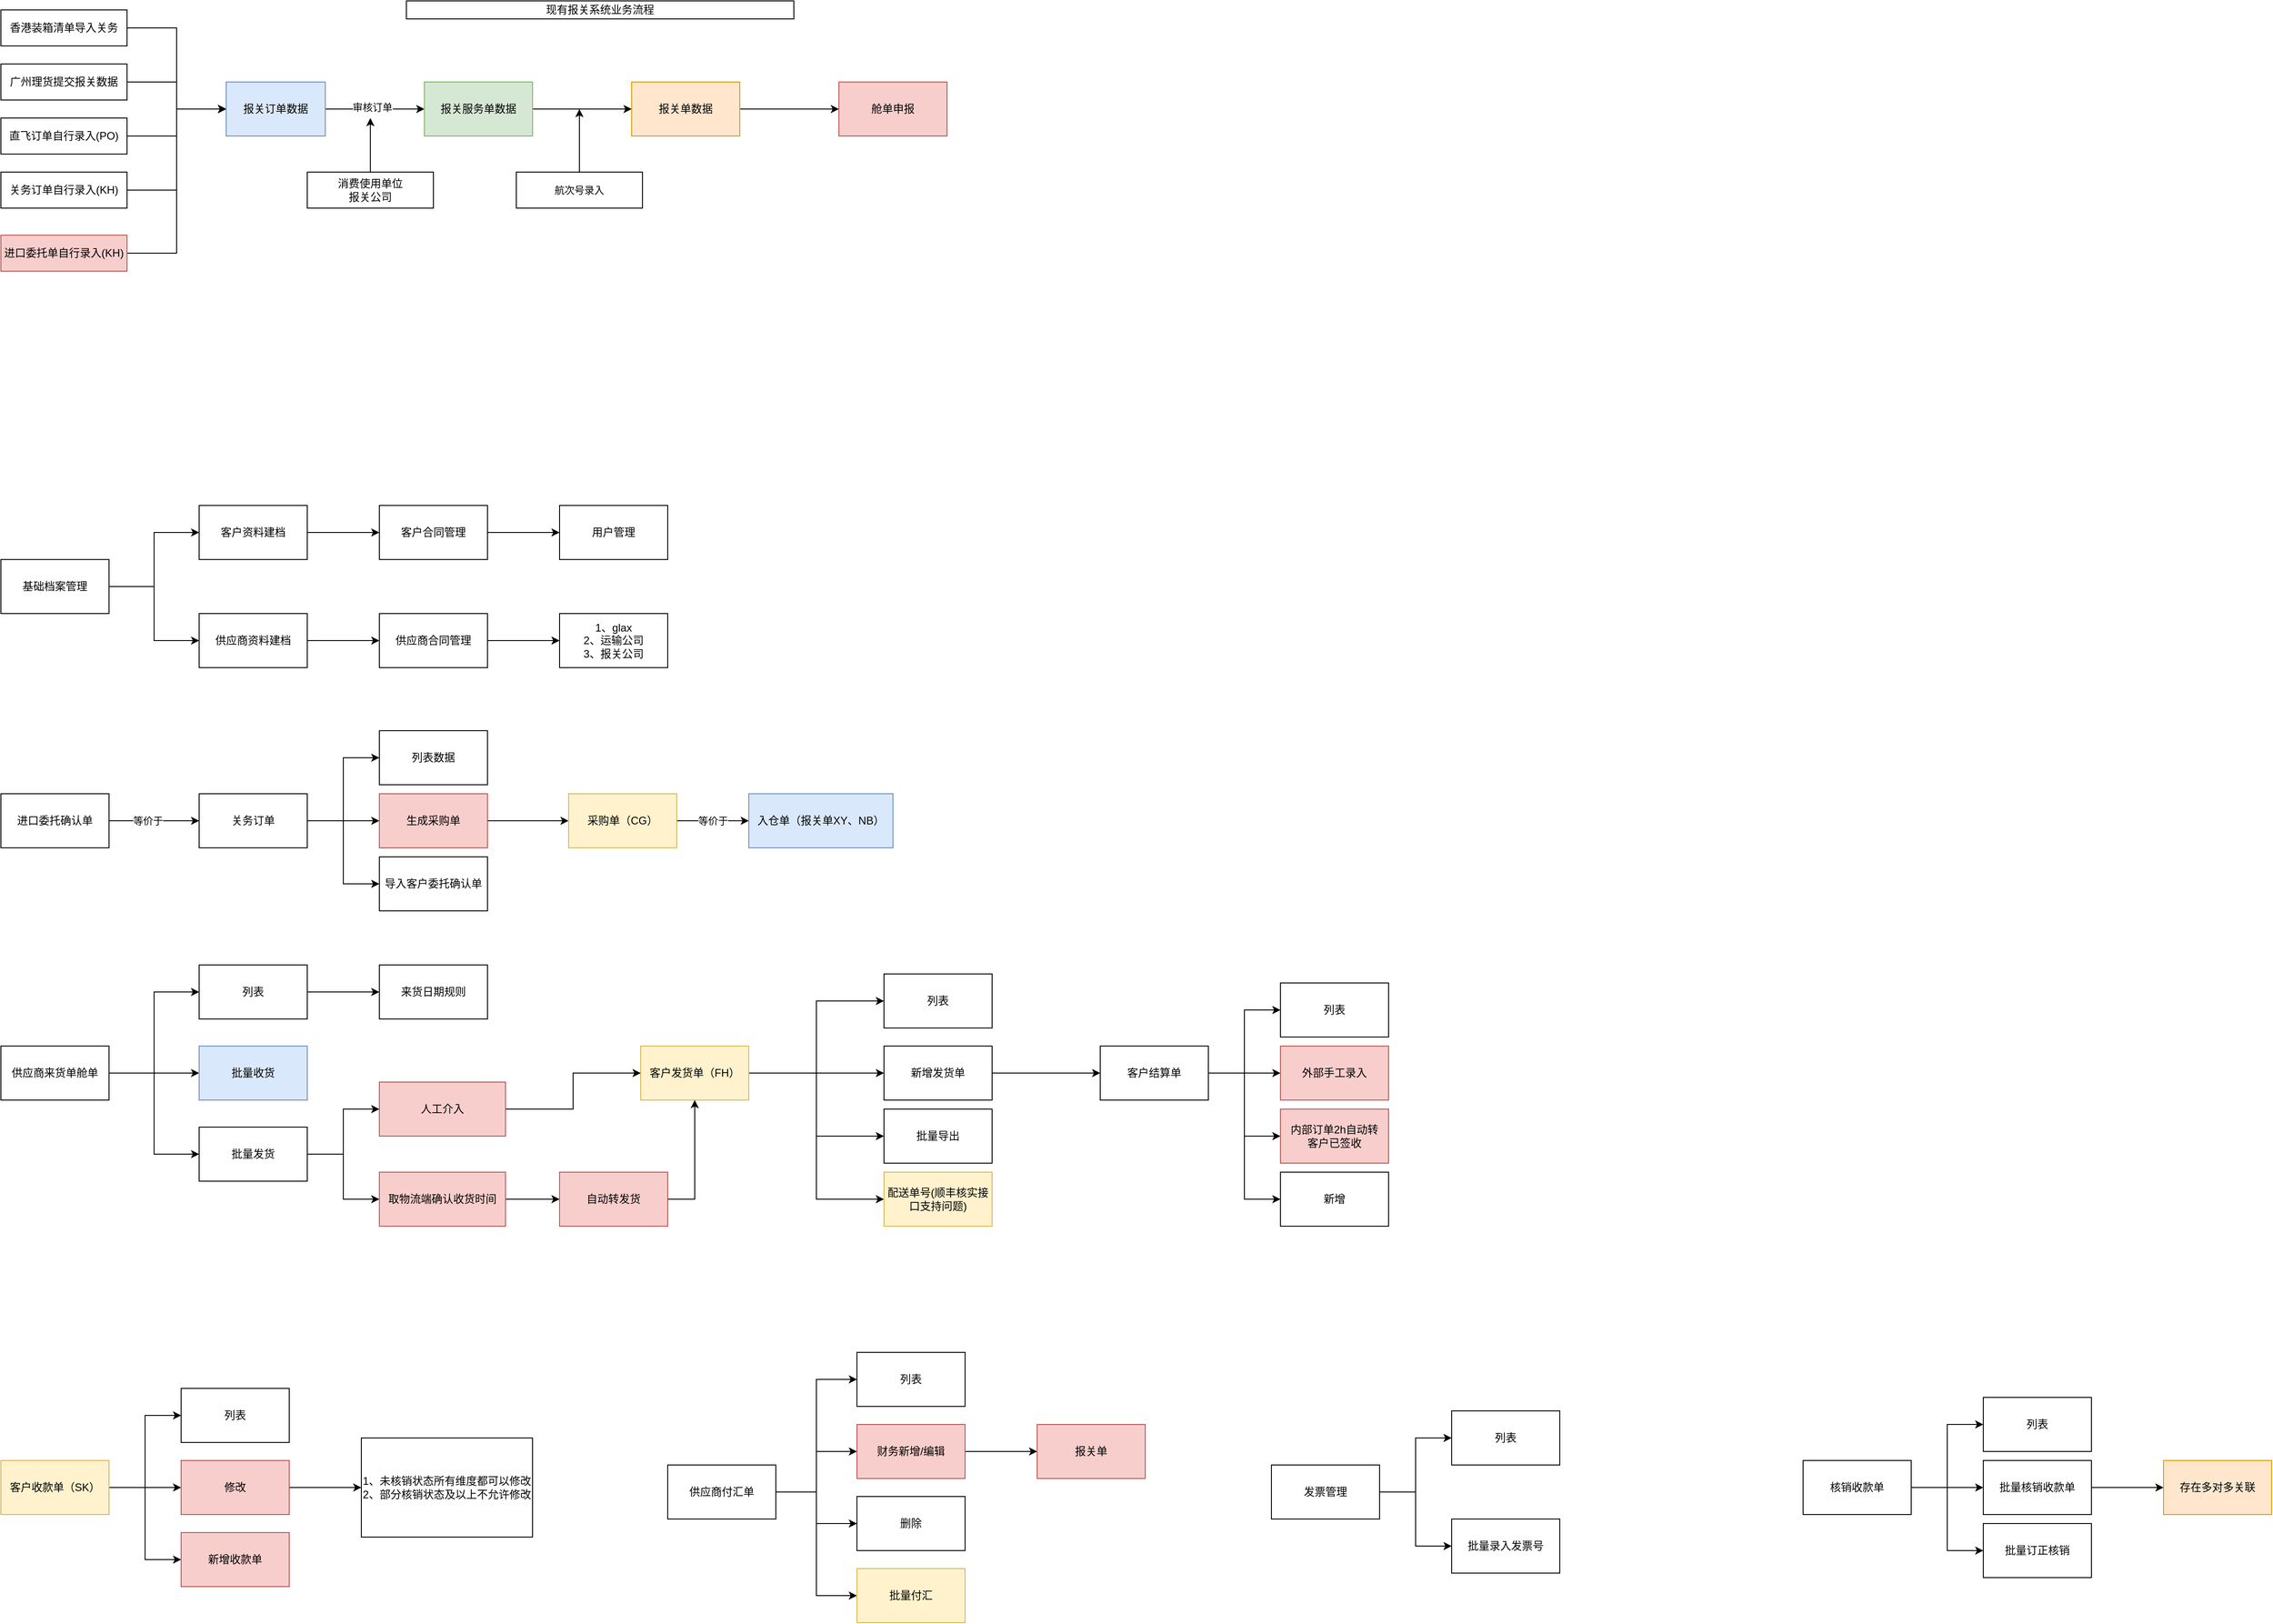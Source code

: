 <mxfile version="14.6.3" type="github">
  <diagram id="dDKk5qJWHUeZJMGwBxzV" name="Page-1">
    <mxGraphModel dx="1395" dy="722" grid="1" gridSize="10" guides="1" tooltips="1" connect="1" arrows="1" fold="1" page="1" pageScale="1" pageWidth="827" pageHeight="1169" math="0" shadow="0">
      <root>
        <mxCell id="0" />
        <mxCell id="1" parent="0" />
        <mxCell id="dxDvWX2JMSOas3GGoX1M-14" style="edgeStyle=orthogonalEdgeStyle;rounded=0;orthogonalLoop=1;jettySize=auto;html=1;exitX=1;exitY=0.5;exitDx=0;exitDy=0;entryX=0;entryY=0.5;entryDx=0;entryDy=0;" parent="1" source="dxDvWX2JMSOas3GGoX1M-2" target="dxDvWX2JMSOas3GGoX1M-7" edge="1">
          <mxGeometry relative="1" as="geometry" />
        </mxCell>
        <mxCell id="dxDvWX2JMSOas3GGoX1M-2" value="广州理货提交报关数据" style="rounded=0;whiteSpace=wrap;html=1;" parent="1" vertex="1">
          <mxGeometry x="40" y="70" width="140" height="40" as="geometry" />
        </mxCell>
        <mxCell id="dxDvWX2JMSOas3GGoX1M-13" style="edgeStyle=orthogonalEdgeStyle;rounded=0;orthogonalLoop=1;jettySize=auto;html=1;exitX=1;exitY=0.5;exitDx=0;exitDy=0;entryX=0;entryY=0.5;entryDx=0;entryDy=0;" parent="1" source="dxDvWX2JMSOas3GGoX1M-4" target="dxDvWX2JMSOas3GGoX1M-7" edge="1">
          <mxGeometry relative="1" as="geometry" />
        </mxCell>
        <mxCell id="dxDvWX2JMSOas3GGoX1M-4" value="香港装箱清单导入关务" style="rounded=0;whiteSpace=wrap;html=1;" parent="1" vertex="1">
          <mxGeometry x="40" y="10" width="140" height="40" as="geometry" />
        </mxCell>
        <mxCell id="dxDvWX2JMSOas3GGoX1M-15" style="edgeStyle=orthogonalEdgeStyle;rounded=0;orthogonalLoop=1;jettySize=auto;html=1;exitX=1;exitY=0.5;exitDx=0;exitDy=0;entryX=0;entryY=0.5;entryDx=0;entryDy=0;" parent="1" source="dxDvWX2JMSOas3GGoX1M-5" target="dxDvWX2JMSOas3GGoX1M-7" edge="1">
          <mxGeometry relative="1" as="geometry" />
        </mxCell>
        <mxCell id="dxDvWX2JMSOas3GGoX1M-5" value="直飞订单自行录入(PO)" style="rounded=0;whiteSpace=wrap;html=1;" parent="1" vertex="1">
          <mxGeometry x="40" y="130" width="140" height="40" as="geometry" />
        </mxCell>
        <mxCell id="dxDvWX2JMSOas3GGoX1M-16" style="edgeStyle=orthogonalEdgeStyle;rounded=0;orthogonalLoop=1;jettySize=auto;html=1;exitX=1;exitY=0.5;exitDx=0;exitDy=0;entryX=0;entryY=0.5;entryDx=0;entryDy=0;" parent="1" source="dxDvWX2JMSOas3GGoX1M-6" target="dxDvWX2JMSOas3GGoX1M-7" edge="1">
          <mxGeometry relative="1" as="geometry" />
        </mxCell>
        <mxCell id="dxDvWX2JMSOas3GGoX1M-6" value="关务订单自行录入(KH)" style="rounded=0;whiteSpace=wrap;html=1;" parent="1" vertex="1">
          <mxGeometry x="40" y="190" width="140" height="40" as="geometry" />
        </mxCell>
        <mxCell id="dxDvWX2JMSOas3GGoX1M-17" style="edgeStyle=orthogonalEdgeStyle;rounded=0;orthogonalLoop=1;jettySize=auto;html=1;exitX=1;exitY=0.5;exitDx=0;exitDy=0;entryX=0;entryY=0.5;entryDx=0;entryDy=0;" parent="1" source="dxDvWX2JMSOas3GGoX1M-7" target="dxDvWX2JMSOas3GGoX1M-8" edge="1">
          <mxGeometry relative="1" as="geometry" />
        </mxCell>
        <mxCell id="dxDvWX2JMSOas3GGoX1M-20" value="审核订单" style="edgeLabel;html=1;align=center;verticalAlign=middle;resizable=0;points=[];" parent="dxDvWX2JMSOas3GGoX1M-17" vertex="1" connectable="0">
          <mxGeometry x="-0.25" y="2" relative="1" as="geometry">
            <mxPoint x="10" as="offset" />
          </mxGeometry>
        </mxCell>
        <mxCell id="dxDvWX2JMSOas3GGoX1M-7" value="报关订单数据" style="rounded=0;whiteSpace=wrap;html=1;fillColor=#dae8fc;strokeColor=#6c8ebf;" parent="1" vertex="1">
          <mxGeometry x="290" y="90" width="110" height="60" as="geometry" />
        </mxCell>
        <mxCell id="dxDvWX2JMSOas3GGoX1M-18" style="edgeStyle=orthogonalEdgeStyle;rounded=0;orthogonalLoop=1;jettySize=auto;html=1;exitX=1;exitY=0.5;exitDx=0;exitDy=0;" parent="1" source="dxDvWX2JMSOas3GGoX1M-8" target="dxDvWX2JMSOas3GGoX1M-11" edge="1">
          <mxGeometry relative="1" as="geometry" />
        </mxCell>
        <mxCell id="dxDvWX2JMSOas3GGoX1M-8" value="报关服务单数据" style="rounded=0;whiteSpace=wrap;html=1;fillColor=#d5e8d4;strokeColor=#82b366;" parent="1" vertex="1">
          <mxGeometry x="510" y="90" width="120" height="60" as="geometry" />
        </mxCell>
        <mxCell id="ek6Z7KHhxHEzL8YJrjh7-17" style="edgeStyle=orthogonalEdgeStyle;rounded=0;orthogonalLoop=1;jettySize=auto;html=1;exitX=1;exitY=0.5;exitDx=0;exitDy=0;" edge="1" parent="1" source="dxDvWX2JMSOas3GGoX1M-11" target="dxDvWX2JMSOas3GGoX1M-12">
          <mxGeometry relative="1" as="geometry" />
        </mxCell>
        <mxCell id="dxDvWX2JMSOas3GGoX1M-11" value="报关单数据" style="rounded=0;whiteSpace=wrap;html=1;fillColor=#ffe6cc;strokeColor=#d79b00;" parent="1" vertex="1">
          <mxGeometry x="740" y="90" width="120" height="60" as="geometry" />
        </mxCell>
        <mxCell id="dxDvWX2JMSOas3GGoX1M-12" value="舱单申报" style="rounded=0;whiteSpace=wrap;html=1;fillColor=#f8cecc;strokeColor=#b85450;" parent="1" vertex="1">
          <mxGeometry x="970" y="90" width="120" height="60" as="geometry" />
        </mxCell>
        <mxCell id="dxDvWX2JMSOas3GGoX1M-24" value="现有报关系统业务流程" style="rounded=0;whiteSpace=wrap;html=1;" parent="1" vertex="1">
          <mxGeometry x="490" width="430" height="20" as="geometry" />
        </mxCell>
        <mxCell id="ek6Z7KHhxHEzL8YJrjh7-9" style="edgeStyle=orthogonalEdgeStyle;rounded=0;orthogonalLoop=1;jettySize=auto;html=1;exitX=0.5;exitY=0;exitDx=0;exitDy=0;" edge="1" parent="1">
          <mxGeometry relative="1" as="geometry">
            <mxPoint x="450" y="130" as="targetPoint" />
            <mxPoint x="450" y="190" as="sourcePoint" />
          </mxGeometry>
        </mxCell>
        <mxCell id="ek6Z7KHhxHEzL8YJrjh7-11" value="消费使用单位&lt;br&gt;报关公司" style="rounded=0;whiteSpace=wrap;html=1;" vertex="1" parent="1">
          <mxGeometry x="380" y="190" width="140" height="40" as="geometry" />
        </mxCell>
        <mxCell id="ek6Z7KHhxHEzL8YJrjh7-15" style="edgeStyle=orthogonalEdgeStyle;rounded=0;orthogonalLoop=1;jettySize=auto;html=1;exitX=0.5;exitY=0;exitDx=0;exitDy=0;" edge="1" parent="1" source="ek6Z7KHhxHEzL8YJrjh7-14">
          <mxGeometry relative="1" as="geometry">
            <mxPoint x="682" y="120" as="targetPoint" />
          </mxGeometry>
        </mxCell>
        <mxCell id="ek6Z7KHhxHEzL8YJrjh7-14" value="&lt;span style=&quot;font-size: 11px ; background-color: rgb(255 , 255 , 255)&quot;&gt;航次号录入&lt;/span&gt;" style="rounded=0;whiteSpace=wrap;html=1;" vertex="1" parent="1">
          <mxGeometry x="612" y="190" width="140" height="40" as="geometry" />
        </mxCell>
        <mxCell id="ek6Z7KHhxHEzL8YJrjh7-27" style="edgeStyle=orthogonalEdgeStyle;rounded=0;orthogonalLoop=1;jettySize=auto;html=1;exitX=1;exitY=0.5;exitDx=0;exitDy=0;entryX=0;entryY=0.5;entryDx=0;entryDy=0;" edge="1" parent="1" source="ek6Z7KHhxHEzL8YJrjh7-18" target="ek6Z7KHhxHEzL8YJrjh7-19">
          <mxGeometry relative="1" as="geometry" />
        </mxCell>
        <mxCell id="ek6Z7KHhxHEzL8YJrjh7-28" style="edgeStyle=orthogonalEdgeStyle;rounded=0;orthogonalLoop=1;jettySize=auto;html=1;exitX=1;exitY=0.5;exitDx=0;exitDy=0;entryX=0;entryY=0.5;entryDx=0;entryDy=0;" edge="1" parent="1" source="ek6Z7KHhxHEzL8YJrjh7-18" target="ek6Z7KHhxHEzL8YJrjh7-20">
          <mxGeometry relative="1" as="geometry" />
        </mxCell>
        <mxCell id="ek6Z7KHhxHEzL8YJrjh7-18" value="基础档案管理" style="rounded=0;whiteSpace=wrap;html=1;" vertex="1" parent="1">
          <mxGeometry x="40" y="620" width="120" height="60" as="geometry" />
        </mxCell>
        <mxCell id="ek6Z7KHhxHEzL8YJrjh7-26" value="" style="edgeStyle=orthogonalEdgeStyle;rounded=0;orthogonalLoop=1;jettySize=auto;html=1;" edge="1" parent="1" source="ek6Z7KHhxHEzL8YJrjh7-19" target="ek6Z7KHhxHEzL8YJrjh7-25">
          <mxGeometry relative="1" as="geometry" />
        </mxCell>
        <mxCell id="ek6Z7KHhxHEzL8YJrjh7-19" value="客户资料建档" style="rounded=0;whiteSpace=wrap;html=1;" vertex="1" parent="1">
          <mxGeometry x="260" y="560" width="120" height="60" as="geometry" />
        </mxCell>
        <mxCell id="ek6Z7KHhxHEzL8YJrjh7-22" value="" style="edgeStyle=orthogonalEdgeStyle;rounded=0;orthogonalLoop=1;jettySize=auto;html=1;" edge="1" parent="1" source="ek6Z7KHhxHEzL8YJrjh7-20" target="ek6Z7KHhxHEzL8YJrjh7-21">
          <mxGeometry relative="1" as="geometry" />
        </mxCell>
        <mxCell id="ek6Z7KHhxHEzL8YJrjh7-20" value="供应商资料建档" style="rounded=0;whiteSpace=wrap;html=1;" vertex="1" parent="1">
          <mxGeometry x="260" y="680" width="120" height="60" as="geometry" />
        </mxCell>
        <mxCell id="ek6Z7KHhxHEzL8YJrjh7-117" value="" style="edgeStyle=orthogonalEdgeStyle;rounded=0;orthogonalLoop=1;jettySize=auto;html=1;" edge="1" parent="1" source="ek6Z7KHhxHEzL8YJrjh7-21" target="ek6Z7KHhxHEzL8YJrjh7-116">
          <mxGeometry relative="1" as="geometry" />
        </mxCell>
        <mxCell id="ek6Z7KHhxHEzL8YJrjh7-21" value="供应商合同管理" style="rounded=0;whiteSpace=wrap;html=1;" vertex="1" parent="1">
          <mxGeometry x="460" y="680" width="120" height="60" as="geometry" />
        </mxCell>
        <mxCell id="ek6Z7KHhxHEzL8YJrjh7-119" value="" style="edgeStyle=orthogonalEdgeStyle;rounded=0;orthogonalLoop=1;jettySize=auto;html=1;" edge="1" parent="1" source="ek6Z7KHhxHEzL8YJrjh7-25" target="ek6Z7KHhxHEzL8YJrjh7-118">
          <mxGeometry relative="1" as="geometry" />
        </mxCell>
        <mxCell id="ek6Z7KHhxHEzL8YJrjh7-25" value="客户合同管理" style="rounded=0;whiteSpace=wrap;html=1;" vertex="1" parent="1">
          <mxGeometry x="460" y="560" width="120" height="60" as="geometry" />
        </mxCell>
        <mxCell id="ek6Z7KHhxHEzL8YJrjh7-35" value="" style="edgeStyle=orthogonalEdgeStyle;rounded=0;orthogonalLoop=1;jettySize=auto;html=1;" edge="1" parent="1" source="ek6Z7KHhxHEzL8YJrjh7-32" target="ek6Z7KHhxHEzL8YJrjh7-34">
          <mxGeometry relative="1" as="geometry" />
        </mxCell>
        <mxCell id="ek6Z7KHhxHEzL8YJrjh7-36" value="等价于" style="edgeLabel;html=1;align=center;verticalAlign=middle;resizable=0;points=[];" vertex="1" connectable="0" parent="ek6Z7KHhxHEzL8YJrjh7-35">
          <mxGeometry x="-0.15" y="-5" relative="1" as="geometry">
            <mxPoint y="-5" as="offset" />
          </mxGeometry>
        </mxCell>
        <mxCell id="ek6Z7KHhxHEzL8YJrjh7-32" value="进口委托确认单" style="rounded=0;whiteSpace=wrap;html=1;" vertex="1" parent="1">
          <mxGeometry x="40" y="880" width="120" height="60" as="geometry" />
        </mxCell>
        <mxCell id="ek6Z7KHhxHEzL8YJrjh7-63" style="edgeStyle=orthogonalEdgeStyle;rounded=0;orthogonalLoop=1;jettySize=auto;html=1;exitX=1;exitY=0.5;exitDx=0;exitDy=0;entryX=0;entryY=0.5;entryDx=0;entryDy=0;" edge="1" parent="1" source="ek6Z7KHhxHEzL8YJrjh7-33" target="ek6Z7KHhxHEzL8YJrjh7-61">
          <mxGeometry relative="1" as="geometry" />
        </mxCell>
        <mxCell id="ek6Z7KHhxHEzL8YJrjh7-64" style="edgeStyle=orthogonalEdgeStyle;rounded=0;orthogonalLoop=1;jettySize=auto;html=1;exitX=1;exitY=0.5;exitDx=0;exitDy=0;entryX=0;entryY=0.5;entryDx=0;entryDy=0;" edge="1" parent="1" source="ek6Z7KHhxHEzL8YJrjh7-33" target="ek6Z7KHhxHEzL8YJrjh7-62">
          <mxGeometry relative="1" as="geometry" />
        </mxCell>
        <mxCell id="ek6Z7KHhxHEzL8YJrjh7-65" style="edgeStyle=orthogonalEdgeStyle;rounded=0;orthogonalLoop=1;jettySize=auto;html=1;exitX=1;exitY=0.5;exitDx=0;exitDy=0;entryX=0;entryY=0.5;entryDx=0;entryDy=0;" edge="1" parent="1" source="ek6Z7KHhxHEzL8YJrjh7-33" target="ek6Z7KHhxHEzL8YJrjh7-47">
          <mxGeometry relative="1" as="geometry" />
        </mxCell>
        <mxCell id="ek6Z7KHhxHEzL8YJrjh7-33" value="供应商来货单舱单" style="rounded=0;whiteSpace=wrap;html=1;" vertex="1" parent="1">
          <mxGeometry x="40" y="1160" width="120" height="60" as="geometry" />
        </mxCell>
        <mxCell id="ek6Z7KHhxHEzL8YJrjh7-41" style="edgeStyle=orthogonalEdgeStyle;rounded=0;orthogonalLoop=1;jettySize=auto;html=1;exitX=1;exitY=0.5;exitDx=0;exitDy=0;entryX=0;entryY=0.5;entryDx=0;entryDy=0;" edge="1" parent="1" source="ek6Z7KHhxHEzL8YJrjh7-34" target="ek6Z7KHhxHEzL8YJrjh7-37">
          <mxGeometry relative="1" as="geometry" />
        </mxCell>
        <mxCell id="ek6Z7KHhxHEzL8YJrjh7-42" style="edgeStyle=orthogonalEdgeStyle;rounded=0;orthogonalLoop=1;jettySize=auto;html=1;exitX=1;exitY=0.5;exitDx=0;exitDy=0;" edge="1" parent="1" source="ek6Z7KHhxHEzL8YJrjh7-34" target="ek6Z7KHhxHEzL8YJrjh7-40">
          <mxGeometry relative="1" as="geometry" />
        </mxCell>
        <mxCell id="ek6Z7KHhxHEzL8YJrjh7-60" style="edgeStyle=orthogonalEdgeStyle;rounded=0;orthogonalLoop=1;jettySize=auto;html=1;exitX=1;exitY=0.5;exitDx=0;exitDy=0;entryX=0;entryY=0.5;entryDx=0;entryDy=0;" edge="1" parent="1" source="ek6Z7KHhxHEzL8YJrjh7-34" target="ek6Z7KHhxHEzL8YJrjh7-59">
          <mxGeometry relative="1" as="geometry" />
        </mxCell>
        <mxCell id="ek6Z7KHhxHEzL8YJrjh7-34" value="关务订单" style="whiteSpace=wrap;html=1;rounded=0;" vertex="1" parent="1">
          <mxGeometry x="260" y="880" width="120" height="60" as="geometry" />
        </mxCell>
        <mxCell id="ek6Z7KHhxHEzL8YJrjh7-37" value="列表数据" style="whiteSpace=wrap;html=1;rounded=0;" vertex="1" parent="1">
          <mxGeometry x="460" y="810" width="120" height="60" as="geometry" />
        </mxCell>
        <mxCell id="ek6Z7KHhxHEzL8YJrjh7-66" style="edgeStyle=orthogonalEdgeStyle;rounded=0;orthogonalLoop=1;jettySize=auto;html=1;exitX=1;exitY=0.5;exitDx=0;exitDy=0;" edge="1" parent="1" source="ek6Z7KHhxHEzL8YJrjh7-40" target="ek6Z7KHhxHEzL8YJrjh7-43">
          <mxGeometry relative="1" as="geometry" />
        </mxCell>
        <mxCell id="ek6Z7KHhxHEzL8YJrjh7-40" value="生成采购单" style="whiteSpace=wrap;html=1;rounded=0;fillColor=#f8cecc;strokeColor=#b85450;" vertex="1" parent="1">
          <mxGeometry x="460" y="880" width="120" height="60" as="geometry" />
        </mxCell>
        <mxCell id="ek6Z7KHhxHEzL8YJrjh7-45" value="&lt;meta charset=&quot;utf-8&quot;&gt;&lt;span style=&quot;color: rgb(0, 0, 0); font-family: helvetica; font-size: 11px; font-style: normal; font-weight: 400; letter-spacing: normal; text-align: center; text-indent: 0px; text-transform: none; word-spacing: 0px; background-color: rgb(255, 255, 255); display: inline; float: none;&quot;&gt;等价于&lt;/span&gt;" style="edgeStyle=orthogonalEdgeStyle;rounded=0;orthogonalLoop=1;jettySize=auto;html=1;" edge="1" parent="1" source="ek6Z7KHhxHEzL8YJrjh7-43" target="ek6Z7KHhxHEzL8YJrjh7-44">
          <mxGeometry relative="1" as="geometry" />
        </mxCell>
        <mxCell id="ek6Z7KHhxHEzL8YJrjh7-43" value="采购单（CG）" style="rounded=0;whiteSpace=wrap;html=1;fillColor=#fff2cc;strokeColor=#d6b656;" vertex="1" parent="1">
          <mxGeometry x="670" y="880" width="120" height="60" as="geometry" />
        </mxCell>
        <mxCell id="ek6Z7KHhxHEzL8YJrjh7-44" value="入仓单（报关单XY、NB）" style="rounded=0;whiteSpace=wrap;html=1;fillColor=#dae8fc;strokeColor=#6c8ebf;" vertex="1" parent="1">
          <mxGeometry x="870" y="880" width="160" height="60" as="geometry" />
        </mxCell>
        <mxCell id="ek6Z7KHhxHEzL8YJrjh7-130" value="" style="edgeStyle=orthogonalEdgeStyle;rounded=0;orthogonalLoop=1;jettySize=auto;html=1;" edge="1" parent="1" source="ek6Z7KHhxHEzL8YJrjh7-47" target="ek6Z7KHhxHEzL8YJrjh7-129">
          <mxGeometry relative="1" as="geometry" />
        </mxCell>
        <mxCell id="ek6Z7KHhxHEzL8YJrjh7-47" value="列表" style="whiteSpace=wrap;html=1;rounded=0;" vertex="1" parent="1">
          <mxGeometry x="260" y="1070" width="120" height="60" as="geometry" />
        </mxCell>
        <mxCell id="ek6Z7KHhxHEzL8YJrjh7-75" value="" style="edgeStyle=orthogonalEdgeStyle;rounded=0;orthogonalLoop=1;jettySize=auto;html=1;" edge="1" parent="1" source="ek6Z7KHhxHEzL8YJrjh7-50" target="ek6Z7KHhxHEzL8YJrjh7-74">
          <mxGeometry relative="1" as="geometry" />
        </mxCell>
        <mxCell id="ek6Z7KHhxHEzL8YJrjh7-78" style="edgeStyle=orthogonalEdgeStyle;rounded=0;orthogonalLoop=1;jettySize=auto;html=1;exitX=1;exitY=0.5;exitDx=0;exitDy=0;entryX=0;entryY=0.5;entryDx=0;entryDy=0;" edge="1" parent="1" source="ek6Z7KHhxHEzL8YJrjh7-50" target="ek6Z7KHhxHEzL8YJrjh7-76">
          <mxGeometry relative="1" as="geometry" />
        </mxCell>
        <mxCell id="ek6Z7KHhxHEzL8YJrjh7-79" style="edgeStyle=orthogonalEdgeStyle;rounded=0;orthogonalLoop=1;jettySize=auto;html=1;exitX=1;exitY=0.5;exitDx=0;exitDy=0;entryX=0;entryY=0.5;entryDx=0;entryDy=0;" edge="1" parent="1" source="ek6Z7KHhxHEzL8YJrjh7-50" target="ek6Z7KHhxHEzL8YJrjh7-77">
          <mxGeometry relative="1" as="geometry" />
        </mxCell>
        <mxCell id="ek6Z7KHhxHEzL8YJrjh7-50" value="客户收款单（SK）" style="rounded=0;whiteSpace=wrap;html=1;fillColor=#fff2cc;strokeColor=#d6b656;" vertex="1" parent="1">
          <mxGeometry x="40" y="1620" width="120" height="60" as="geometry" />
        </mxCell>
        <mxCell id="ek6Z7KHhxHEzL8YJrjh7-81" value="" style="edgeStyle=orthogonalEdgeStyle;rounded=0;orthogonalLoop=1;jettySize=auto;html=1;" edge="1" parent="1" source="ek6Z7KHhxHEzL8YJrjh7-51" target="ek6Z7KHhxHEzL8YJrjh7-80">
          <mxGeometry relative="1" as="geometry">
            <Array as="points">
              <mxPoint x="1420" y="1190" />
              <mxPoint x="1420" y="1120" />
            </Array>
          </mxGeometry>
        </mxCell>
        <mxCell id="ek6Z7KHhxHEzL8YJrjh7-83" style="edgeStyle=orthogonalEdgeStyle;rounded=0;orthogonalLoop=1;jettySize=auto;html=1;exitX=1;exitY=0.5;exitDx=0;exitDy=0;entryX=0;entryY=0.5;entryDx=0;entryDy=0;" edge="1" parent="1" source="ek6Z7KHhxHEzL8YJrjh7-51" target="ek6Z7KHhxHEzL8YJrjh7-82">
          <mxGeometry relative="1" as="geometry" />
        </mxCell>
        <mxCell id="ek6Z7KHhxHEzL8YJrjh7-111" style="edgeStyle=orthogonalEdgeStyle;rounded=0;orthogonalLoop=1;jettySize=auto;html=1;exitX=1;exitY=0.5;exitDx=0;exitDy=0;entryX=0;entryY=0.5;entryDx=0;entryDy=0;" edge="1" parent="1" source="ek6Z7KHhxHEzL8YJrjh7-51" target="ek6Z7KHhxHEzL8YJrjh7-110">
          <mxGeometry relative="1" as="geometry" />
        </mxCell>
        <mxCell id="ek6Z7KHhxHEzL8YJrjh7-156" style="edgeStyle=orthogonalEdgeStyle;rounded=0;orthogonalLoop=1;jettySize=auto;html=1;exitX=1;exitY=0.5;exitDx=0;exitDy=0;entryX=0;entryY=0.5;entryDx=0;entryDy=0;" edge="1" parent="1" source="ek6Z7KHhxHEzL8YJrjh7-51" target="ek6Z7KHhxHEzL8YJrjh7-155">
          <mxGeometry relative="1" as="geometry" />
        </mxCell>
        <mxCell id="ek6Z7KHhxHEzL8YJrjh7-51" value="客户结算单" style="rounded=0;whiteSpace=wrap;html=1;" vertex="1" parent="1">
          <mxGeometry x="1260" y="1160" width="120" height="60" as="geometry" />
        </mxCell>
        <mxCell id="ek6Z7KHhxHEzL8YJrjh7-91" style="edgeStyle=orthogonalEdgeStyle;rounded=0;orthogonalLoop=1;jettySize=auto;html=1;exitX=1;exitY=0.5;exitDx=0;exitDy=0;entryX=0;entryY=0.5;entryDx=0;entryDy=0;" edge="1" parent="1" source="ek6Z7KHhxHEzL8YJrjh7-52" target="ek6Z7KHhxHEzL8YJrjh7-86">
          <mxGeometry relative="1" as="geometry" />
        </mxCell>
        <mxCell id="ek6Z7KHhxHEzL8YJrjh7-92" style="edgeStyle=orthogonalEdgeStyle;rounded=0;orthogonalLoop=1;jettySize=auto;html=1;exitX=1;exitY=0.5;exitDx=0;exitDy=0;entryX=0;entryY=0.5;entryDx=0;entryDy=0;" edge="1" parent="1" source="ek6Z7KHhxHEzL8YJrjh7-52" target="ek6Z7KHhxHEzL8YJrjh7-87">
          <mxGeometry relative="1" as="geometry" />
        </mxCell>
        <mxCell id="ek6Z7KHhxHEzL8YJrjh7-93" style="edgeStyle=orthogonalEdgeStyle;rounded=0;orthogonalLoop=1;jettySize=auto;html=1;exitX=1;exitY=0.5;exitDx=0;exitDy=0;entryX=0;entryY=0.5;entryDx=0;entryDy=0;" edge="1" parent="1" source="ek6Z7KHhxHEzL8YJrjh7-52" target="ek6Z7KHhxHEzL8YJrjh7-84">
          <mxGeometry relative="1" as="geometry" />
        </mxCell>
        <mxCell id="ek6Z7KHhxHEzL8YJrjh7-115" style="edgeStyle=orthogonalEdgeStyle;rounded=0;orthogonalLoop=1;jettySize=auto;html=1;exitX=1;exitY=0.5;exitDx=0;exitDy=0;entryX=0;entryY=0.5;entryDx=0;entryDy=0;" edge="1" parent="1" source="ek6Z7KHhxHEzL8YJrjh7-52" target="ek6Z7KHhxHEzL8YJrjh7-114">
          <mxGeometry relative="1" as="geometry" />
        </mxCell>
        <mxCell id="ek6Z7KHhxHEzL8YJrjh7-52" value="供应商付汇单" style="rounded=0;whiteSpace=wrap;html=1;" vertex="1" parent="1">
          <mxGeometry x="780" y="1625" width="120" height="60" as="geometry" />
        </mxCell>
        <mxCell id="ek6Z7KHhxHEzL8YJrjh7-100" style="edgeStyle=orthogonalEdgeStyle;rounded=0;orthogonalLoop=1;jettySize=auto;html=1;exitX=1;exitY=0.5;exitDx=0;exitDy=0;entryX=0;entryY=0.5;entryDx=0;entryDy=0;" edge="1" parent="1" source="ek6Z7KHhxHEzL8YJrjh7-53" target="ek6Z7KHhxHEzL8YJrjh7-98">
          <mxGeometry relative="1" as="geometry" />
        </mxCell>
        <mxCell id="ek6Z7KHhxHEzL8YJrjh7-101" style="edgeStyle=orthogonalEdgeStyle;rounded=0;orthogonalLoop=1;jettySize=auto;html=1;exitX=1;exitY=0.5;exitDx=0;exitDy=0;entryX=0;entryY=0.5;entryDx=0;entryDy=0;" edge="1" parent="1" source="ek6Z7KHhxHEzL8YJrjh7-53" target="ek6Z7KHhxHEzL8YJrjh7-99">
          <mxGeometry relative="1" as="geometry" />
        </mxCell>
        <mxCell id="ek6Z7KHhxHEzL8YJrjh7-53" value="发票管理" style="rounded=0;whiteSpace=wrap;html=1;" vertex="1" parent="1">
          <mxGeometry x="1450" y="1625" width="120" height="60" as="geometry" />
        </mxCell>
        <mxCell id="ek6Z7KHhxHEzL8YJrjh7-104" style="edgeStyle=orthogonalEdgeStyle;rounded=0;orthogonalLoop=1;jettySize=auto;html=1;exitX=1;exitY=0.5;exitDx=0;exitDy=0;entryX=0;entryY=0.5;entryDx=0;entryDy=0;" edge="1" parent="1" source="ek6Z7KHhxHEzL8YJrjh7-54" target="ek6Z7KHhxHEzL8YJrjh7-102">
          <mxGeometry relative="1" as="geometry" />
        </mxCell>
        <mxCell id="ek6Z7KHhxHEzL8YJrjh7-105" style="edgeStyle=orthogonalEdgeStyle;rounded=0;orthogonalLoop=1;jettySize=auto;html=1;exitX=1;exitY=0.5;exitDx=0;exitDy=0;entryX=0;entryY=0.5;entryDx=0;entryDy=0;" edge="1" parent="1" source="ek6Z7KHhxHEzL8YJrjh7-54" target="ek6Z7KHhxHEzL8YJrjh7-103">
          <mxGeometry relative="1" as="geometry" />
        </mxCell>
        <mxCell id="ek6Z7KHhxHEzL8YJrjh7-107" style="edgeStyle=orthogonalEdgeStyle;rounded=0;orthogonalLoop=1;jettySize=auto;html=1;exitX=1;exitY=0.5;exitDx=0;exitDy=0;entryX=0;entryY=0.5;entryDx=0;entryDy=0;" edge="1" parent="1" source="ek6Z7KHhxHEzL8YJrjh7-54" target="ek6Z7KHhxHEzL8YJrjh7-106">
          <mxGeometry relative="1" as="geometry" />
        </mxCell>
        <mxCell id="ek6Z7KHhxHEzL8YJrjh7-54" value="核销收款单" style="rounded=0;whiteSpace=wrap;html=1;" vertex="1" parent="1">
          <mxGeometry x="2040" y="1620" width="120" height="60" as="geometry" />
        </mxCell>
        <mxCell id="ek6Z7KHhxHEzL8YJrjh7-69" value="" style="edgeStyle=orthogonalEdgeStyle;rounded=0;orthogonalLoop=1;jettySize=auto;html=1;" edge="1" parent="1" source="ek6Z7KHhxHEzL8YJrjh7-55" target="ek6Z7KHhxHEzL8YJrjh7-68">
          <mxGeometry relative="1" as="geometry" />
        </mxCell>
        <mxCell id="ek6Z7KHhxHEzL8YJrjh7-71" style="edgeStyle=orthogonalEdgeStyle;rounded=0;orthogonalLoop=1;jettySize=auto;html=1;exitX=1;exitY=0.5;exitDx=0;exitDy=0;entryX=0;entryY=0.5;entryDx=0;entryDy=0;" edge="1" parent="1" source="ek6Z7KHhxHEzL8YJrjh7-55" target="ek6Z7KHhxHEzL8YJrjh7-70">
          <mxGeometry relative="1" as="geometry" />
        </mxCell>
        <mxCell id="ek6Z7KHhxHEzL8YJrjh7-73" style="edgeStyle=orthogonalEdgeStyle;rounded=0;orthogonalLoop=1;jettySize=auto;html=1;exitX=1;exitY=0.5;exitDx=0;exitDy=0;entryX=0;entryY=0.5;entryDx=0;entryDy=0;" edge="1" parent="1" source="ek6Z7KHhxHEzL8YJrjh7-55" target="ek6Z7KHhxHEzL8YJrjh7-72">
          <mxGeometry relative="1" as="geometry" />
        </mxCell>
        <mxCell id="ek6Z7KHhxHEzL8YJrjh7-149" style="edgeStyle=orthogonalEdgeStyle;rounded=0;orthogonalLoop=1;jettySize=auto;html=1;exitX=1;exitY=0.5;exitDx=0;exitDy=0;entryX=0;entryY=0.5;entryDx=0;entryDy=0;" edge="1" parent="1" source="ek6Z7KHhxHEzL8YJrjh7-55" target="ek6Z7KHhxHEzL8YJrjh7-148">
          <mxGeometry relative="1" as="geometry" />
        </mxCell>
        <mxCell id="ek6Z7KHhxHEzL8YJrjh7-55" value="客户发货单（FH）" style="rounded=0;whiteSpace=wrap;html=1;fillColor=#fff2cc;strokeColor=#d6b656;" vertex="1" parent="1">
          <mxGeometry x="750" y="1160" width="120" height="60" as="geometry" />
        </mxCell>
        <mxCell id="ek6Z7KHhxHEzL8YJrjh7-59" value="导入客户委托确认单" style="whiteSpace=wrap;html=1;rounded=0;" vertex="1" parent="1">
          <mxGeometry x="460" y="950" width="120" height="60" as="geometry" />
        </mxCell>
        <mxCell id="ek6Z7KHhxHEzL8YJrjh7-61" value="批量收货" style="whiteSpace=wrap;html=1;rounded=0;fillColor=#dae8fc;strokeColor=#6c8ebf;" vertex="1" parent="1">
          <mxGeometry x="260" y="1160" width="120" height="60" as="geometry" />
        </mxCell>
        <mxCell id="ek6Z7KHhxHEzL8YJrjh7-138" style="edgeStyle=orthogonalEdgeStyle;rounded=0;orthogonalLoop=1;jettySize=auto;html=1;exitX=1;exitY=0.5;exitDx=0;exitDy=0;" edge="1" parent="1" source="ek6Z7KHhxHEzL8YJrjh7-62" target="ek6Z7KHhxHEzL8YJrjh7-137">
          <mxGeometry relative="1" as="geometry" />
        </mxCell>
        <mxCell id="ek6Z7KHhxHEzL8YJrjh7-139" style="edgeStyle=orthogonalEdgeStyle;rounded=0;orthogonalLoop=1;jettySize=auto;html=1;exitX=1;exitY=0.5;exitDx=0;exitDy=0;entryX=0;entryY=0.5;entryDx=0;entryDy=0;" edge="1" parent="1" source="ek6Z7KHhxHEzL8YJrjh7-62" target="ek6Z7KHhxHEzL8YJrjh7-133">
          <mxGeometry relative="1" as="geometry" />
        </mxCell>
        <mxCell id="ek6Z7KHhxHEzL8YJrjh7-62" value="批量发货" style="whiteSpace=wrap;html=1;rounded=0;" vertex="1" parent="1">
          <mxGeometry x="260" y="1250" width="120" height="60" as="geometry" />
        </mxCell>
        <mxCell id="ek6Z7KHhxHEzL8YJrjh7-108" style="edgeStyle=orthogonalEdgeStyle;rounded=0;orthogonalLoop=1;jettySize=auto;html=1;exitX=1;exitY=0.5;exitDx=0;exitDy=0;" edge="1" parent="1" source="ek6Z7KHhxHEzL8YJrjh7-68" target="ek6Z7KHhxHEzL8YJrjh7-51">
          <mxGeometry relative="1" as="geometry" />
        </mxCell>
        <mxCell id="ek6Z7KHhxHEzL8YJrjh7-68" value="新增发货单" style="rounded=0;whiteSpace=wrap;html=1;" vertex="1" parent="1">
          <mxGeometry x="1020" y="1160" width="120" height="60" as="geometry" />
        </mxCell>
        <mxCell id="ek6Z7KHhxHEzL8YJrjh7-70" value="列表" style="rounded=0;whiteSpace=wrap;html=1;" vertex="1" parent="1">
          <mxGeometry x="1020" y="1080" width="120" height="60" as="geometry" />
        </mxCell>
        <mxCell id="ek6Z7KHhxHEzL8YJrjh7-72" value="批量导出" style="rounded=0;whiteSpace=wrap;html=1;" vertex="1" parent="1">
          <mxGeometry x="1020" y="1230" width="120" height="60" as="geometry" />
        </mxCell>
        <mxCell id="ek6Z7KHhxHEzL8YJrjh7-151" value="" style="edgeStyle=orthogonalEdgeStyle;rounded=0;orthogonalLoop=1;jettySize=auto;html=1;" edge="1" parent="1" source="ek6Z7KHhxHEzL8YJrjh7-74" target="ek6Z7KHhxHEzL8YJrjh7-150">
          <mxGeometry relative="1" as="geometry" />
        </mxCell>
        <mxCell id="ek6Z7KHhxHEzL8YJrjh7-74" value="修改" style="rounded=0;whiteSpace=wrap;html=1;fillColor=#f8cecc;strokeColor=#b85450;" vertex="1" parent="1">
          <mxGeometry x="240" y="1620" width="120" height="60" as="geometry" />
        </mxCell>
        <mxCell id="ek6Z7KHhxHEzL8YJrjh7-76" value="列表" style="rounded=0;whiteSpace=wrap;html=1;" vertex="1" parent="1">
          <mxGeometry x="240" y="1540" width="120" height="60" as="geometry" />
        </mxCell>
        <mxCell id="ek6Z7KHhxHEzL8YJrjh7-77" value="新增收款单" style="rounded=0;whiteSpace=wrap;html=1;fillColor=#f8cecc;strokeColor=#b85450;" vertex="1" parent="1">
          <mxGeometry x="240" y="1700" width="120" height="60" as="geometry" />
        </mxCell>
        <mxCell id="ek6Z7KHhxHEzL8YJrjh7-80" value="列表" style="rounded=0;whiteSpace=wrap;html=1;" vertex="1" parent="1">
          <mxGeometry x="1460" y="1090" width="120" height="60" as="geometry" />
        </mxCell>
        <mxCell id="ek6Z7KHhxHEzL8YJrjh7-82" value="外部手工录入" style="rounded=0;whiteSpace=wrap;html=1;fillColor=#f8cecc;strokeColor=#b85450;" vertex="1" parent="1">
          <mxGeometry x="1460" y="1160" width="120" height="60" as="geometry" />
        </mxCell>
        <mxCell id="ek6Z7KHhxHEzL8YJrjh7-84" value="列表" style="rounded=0;whiteSpace=wrap;html=1;" vertex="1" parent="1">
          <mxGeometry x="990" y="1500" width="120" height="60" as="geometry" />
        </mxCell>
        <mxCell id="ek6Z7KHhxHEzL8YJrjh7-113" value="" style="edgeStyle=orthogonalEdgeStyle;rounded=0;orthogonalLoop=1;jettySize=auto;html=1;" edge="1" parent="1" source="ek6Z7KHhxHEzL8YJrjh7-86" target="ek6Z7KHhxHEzL8YJrjh7-112">
          <mxGeometry relative="1" as="geometry" />
        </mxCell>
        <mxCell id="ek6Z7KHhxHEzL8YJrjh7-86" value="财务新增/编辑" style="rounded=0;whiteSpace=wrap;html=1;fillColor=#f8cecc;strokeColor=#b85450;" vertex="1" parent="1">
          <mxGeometry x="990" y="1580" width="120" height="60" as="geometry" />
        </mxCell>
        <mxCell id="ek6Z7KHhxHEzL8YJrjh7-87" value="删除" style="rounded=0;whiteSpace=wrap;html=1;" vertex="1" parent="1">
          <mxGeometry x="990" y="1660" width="120" height="60" as="geometry" />
        </mxCell>
        <mxCell id="ek6Z7KHhxHEzL8YJrjh7-98" value="列表" style="rounded=0;whiteSpace=wrap;html=1;" vertex="1" parent="1">
          <mxGeometry x="1650" y="1565" width="120" height="60" as="geometry" />
        </mxCell>
        <mxCell id="ek6Z7KHhxHEzL8YJrjh7-99" value="批量录入发票号" style="rounded=0;whiteSpace=wrap;html=1;" vertex="1" parent="1">
          <mxGeometry x="1650" y="1685" width="120" height="60" as="geometry" />
        </mxCell>
        <mxCell id="ek6Z7KHhxHEzL8YJrjh7-102" value="列表" style="rounded=0;whiteSpace=wrap;html=1;" vertex="1" parent="1">
          <mxGeometry x="2240" y="1550" width="120" height="60" as="geometry" />
        </mxCell>
        <mxCell id="ek6Z7KHhxHEzL8YJrjh7-158" value="" style="edgeStyle=orthogonalEdgeStyle;rounded=0;orthogonalLoop=1;jettySize=auto;html=1;" edge="1" parent="1" source="ek6Z7KHhxHEzL8YJrjh7-103" target="ek6Z7KHhxHEzL8YJrjh7-157">
          <mxGeometry relative="1" as="geometry" />
        </mxCell>
        <mxCell id="ek6Z7KHhxHEzL8YJrjh7-103" value="批量核销收款单" style="rounded=0;whiteSpace=wrap;html=1;" vertex="1" parent="1">
          <mxGeometry x="2240" y="1620" width="120" height="60" as="geometry" />
        </mxCell>
        <mxCell id="ek6Z7KHhxHEzL8YJrjh7-106" value="批量订正核销" style="rounded=0;whiteSpace=wrap;html=1;" vertex="1" parent="1">
          <mxGeometry x="2240" y="1690" width="120" height="60" as="geometry" />
        </mxCell>
        <mxCell id="ek6Z7KHhxHEzL8YJrjh7-110" value="内部订单2h自动转&lt;br&gt;客户已签收" style="rounded=0;whiteSpace=wrap;html=1;fillColor=#f8cecc;strokeColor=#b85450;" vertex="1" parent="1">
          <mxGeometry x="1460" y="1230" width="120" height="60" as="geometry" />
        </mxCell>
        <mxCell id="ek6Z7KHhxHEzL8YJrjh7-112" value="报关单" style="whiteSpace=wrap;html=1;rounded=0;strokeColor=#b85450;fillColor=#f8cecc;" vertex="1" parent="1">
          <mxGeometry x="1190" y="1580" width="120" height="60" as="geometry" />
        </mxCell>
        <mxCell id="ek6Z7KHhxHEzL8YJrjh7-114" value="批量付汇" style="rounded=0;whiteSpace=wrap;html=1;fillColor=#fff2cc;strokeColor=#d6b656;" vertex="1" parent="1">
          <mxGeometry x="990" y="1740" width="120" height="60" as="geometry" />
        </mxCell>
        <mxCell id="ek6Z7KHhxHEzL8YJrjh7-116" value="1、glax&lt;br&gt;2、运输公司&lt;br&gt;3、报关公司" style="whiteSpace=wrap;html=1;rounded=0;" vertex="1" parent="1">
          <mxGeometry x="660" y="680" width="120" height="60" as="geometry" />
        </mxCell>
        <mxCell id="ek6Z7KHhxHEzL8YJrjh7-118" value="用户管理" style="whiteSpace=wrap;html=1;rounded=0;" vertex="1" parent="1">
          <mxGeometry x="660" y="560" width="120" height="60" as="geometry" />
        </mxCell>
        <mxCell id="ek6Z7KHhxHEzL8YJrjh7-122" style="edgeStyle=orthogonalEdgeStyle;rounded=0;orthogonalLoop=1;jettySize=auto;html=1;exitX=1;exitY=0.5;exitDx=0;exitDy=0;entryX=0;entryY=0.5;entryDx=0;entryDy=0;" edge="1" parent="1" source="ek6Z7KHhxHEzL8YJrjh7-121" target="dxDvWX2JMSOas3GGoX1M-7">
          <mxGeometry relative="1" as="geometry" />
        </mxCell>
        <mxCell id="ek6Z7KHhxHEzL8YJrjh7-121" value="进口委托单自行录入(KH)" style="rounded=0;whiteSpace=wrap;html=1;fillColor=#f8cecc;strokeColor=#b85450;" vertex="1" parent="1">
          <mxGeometry x="40" y="260" width="140" height="40" as="geometry" />
        </mxCell>
        <mxCell id="ek6Z7KHhxHEzL8YJrjh7-129" value="来货日期规则" style="whiteSpace=wrap;html=1;rounded=0;" vertex="1" parent="1">
          <mxGeometry x="460" y="1070" width="120" height="60" as="geometry" />
        </mxCell>
        <mxCell id="ek6Z7KHhxHEzL8YJrjh7-142" value="" style="edgeStyle=orthogonalEdgeStyle;rounded=0;orthogonalLoop=1;jettySize=auto;html=1;" edge="1" parent="1" source="ek6Z7KHhxHEzL8YJrjh7-133" target="ek6Z7KHhxHEzL8YJrjh7-141">
          <mxGeometry relative="1" as="geometry" />
        </mxCell>
        <mxCell id="ek6Z7KHhxHEzL8YJrjh7-133" value="取物流端确认收货时间" style="whiteSpace=wrap;html=1;rounded=0;strokeColor=#b85450;fillColor=#f8cecc;" vertex="1" parent="1">
          <mxGeometry x="460" y="1300" width="140" height="60" as="geometry" />
        </mxCell>
        <mxCell id="ek6Z7KHhxHEzL8YJrjh7-146" style="edgeStyle=orthogonalEdgeStyle;rounded=0;orthogonalLoop=1;jettySize=auto;html=1;exitX=1;exitY=0.5;exitDx=0;exitDy=0;" edge="1" parent="1" source="ek6Z7KHhxHEzL8YJrjh7-137" target="ek6Z7KHhxHEzL8YJrjh7-55">
          <mxGeometry relative="1" as="geometry" />
        </mxCell>
        <mxCell id="ek6Z7KHhxHEzL8YJrjh7-137" value="人工介入" style="whiteSpace=wrap;html=1;rounded=0;strokeColor=#b85450;fillColor=#f8cecc;" vertex="1" parent="1">
          <mxGeometry x="460" y="1200" width="140" height="60" as="geometry" />
        </mxCell>
        <mxCell id="ek6Z7KHhxHEzL8YJrjh7-147" style="edgeStyle=orthogonalEdgeStyle;rounded=0;orthogonalLoop=1;jettySize=auto;html=1;exitX=1;exitY=0.5;exitDx=0;exitDy=0;entryX=0.5;entryY=1;entryDx=0;entryDy=0;" edge="1" parent="1" source="ek6Z7KHhxHEzL8YJrjh7-141" target="ek6Z7KHhxHEzL8YJrjh7-55">
          <mxGeometry relative="1" as="geometry" />
        </mxCell>
        <mxCell id="ek6Z7KHhxHEzL8YJrjh7-141" value="自动转发货" style="whiteSpace=wrap;html=1;rounded=0;strokeColor=#b85450;fillColor=#f8cecc;" vertex="1" parent="1">
          <mxGeometry x="660" y="1300" width="120" height="60" as="geometry" />
        </mxCell>
        <mxCell id="ek6Z7KHhxHEzL8YJrjh7-148" value="配送单号(顺丰核实接口支持问题)" style="rounded=0;whiteSpace=wrap;html=1;fillColor=#fff2cc;strokeColor=#d6b656;" vertex="1" parent="1">
          <mxGeometry x="1020" y="1300" width="120" height="60" as="geometry" />
        </mxCell>
        <mxCell id="ek6Z7KHhxHEzL8YJrjh7-150" value="1、未核销状态所有维度都可以修改&lt;br&gt;2、部分核销状态及以上不允许修改&lt;br&gt;" style="whiteSpace=wrap;html=1;rounded=0;" vertex="1" parent="1">
          <mxGeometry x="440" y="1595" width="190" height="110" as="geometry" />
        </mxCell>
        <mxCell id="ek6Z7KHhxHEzL8YJrjh7-155" value="新增" style="rounded=0;whiteSpace=wrap;html=1;" vertex="1" parent="1">
          <mxGeometry x="1460" y="1300" width="120" height="60" as="geometry" />
        </mxCell>
        <mxCell id="ek6Z7KHhxHEzL8YJrjh7-157" value="存在多对多关联" style="whiteSpace=wrap;html=1;rounded=0;fillColor=#ffe6cc;strokeColor=#d79b00;" vertex="1" parent="1">
          <mxGeometry x="2440" y="1620" width="120" height="60" as="geometry" />
        </mxCell>
      </root>
    </mxGraphModel>
  </diagram>
</mxfile>
